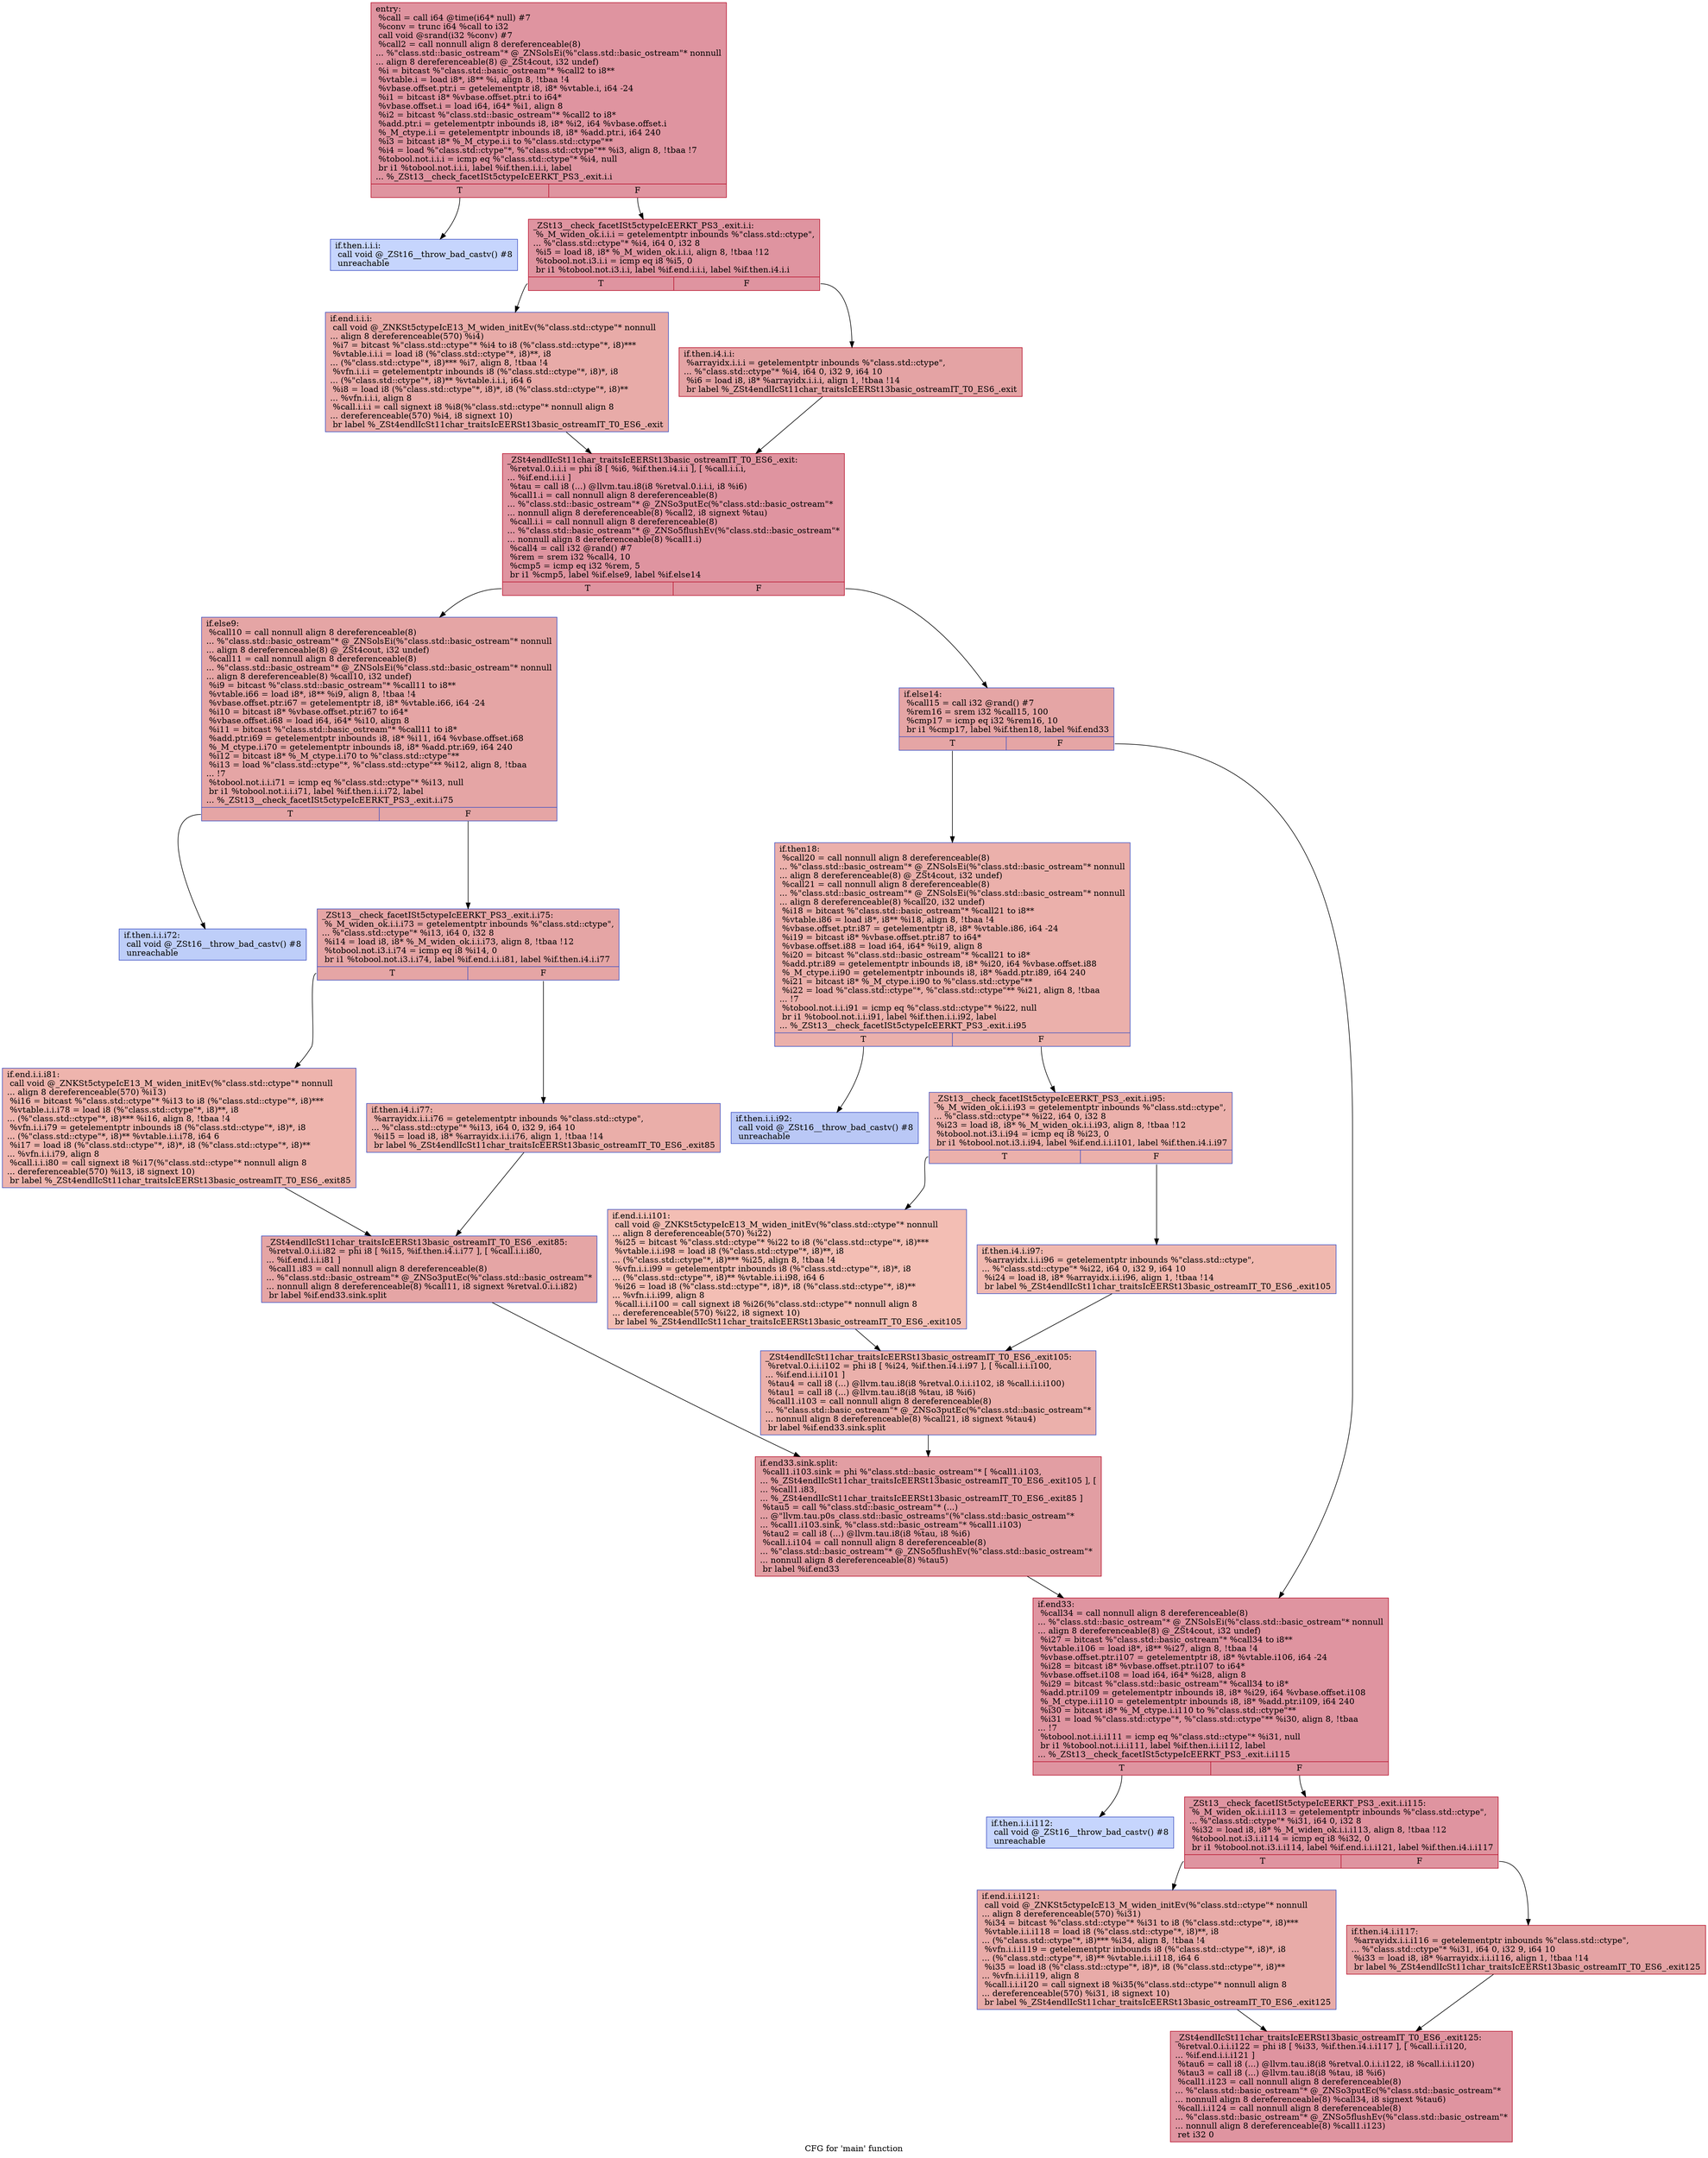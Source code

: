 digraph "CFG for 'main' function" {
	label="CFG for 'main' function";

	Node0x5602dc381060 [shape=record,color="#b70d28ff", style=filled, fillcolor="#b70d2870",label="{entry:\l  %call = call i64 @time(i64* null) #7\l  %conv = trunc i64 %call to i32\l  call void @srand(i32 %conv) #7\l  %call2 = call nonnull align 8 dereferenceable(8)\l... %\"class.std::basic_ostream\"* @_ZNSolsEi(%\"class.std::basic_ostream\"* nonnull\l... align 8 dereferenceable(8) @_ZSt4cout, i32 undef)\l  %i = bitcast %\"class.std::basic_ostream\"* %call2 to i8**\l  %vtable.i = load i8*, i8** %i, align 8, !tbaa !4\l  %vbase.offset.ptr.i = getelementptr i8, i8* %vtable.i, i64 -24\l  %i1 = bitcast i8* %vbase.offset.ptr.i to i64*\l  %vbase.offset.i = load i64, i64* %i1, align 8\l  %i2 = bitcast %\"class.std::basic_ostream\"* %call2 to i8*\l  %add.ptr.i = getelementptr inbounds i8, i8* %i2, i64 %vbase.offset.i\l  %_M_ctype.i.i = getelementptr inbounds i8, i8* %add.ptr.i, i64 240\l  %i3 = bitcast i8* %_M_ctype.i.i to %\"class.std::ctype\"**\l  %i4 = load %\"class.std::ctype\"*, %\"class.std::ctype\"** %i3, align 8, !tbaa !7\l  %tobool.not.i.i.i = icmp eq %\"class.std::ctype\"* %i4, null\l  br i1 %tobool.not.i.i.i, label %if.then.i.i.i, label\l... %_ZSt13__check_facetISt5ctypeIcEERKT_PS3_.exit.i.i\l|{<s0>T|<s1>F}}"];
	Node0x5602dc381060:s0 -> Node0x5602dc3832e0;
	Node0x5602dc381060:s1 -> Node0x5602dc3833d0;
	Node0x5602dc3832e0 [shape=record,color="#3d50c3ff", style=filled, fillcolor="#7ea1fa70",label="{if.then.i.i.i:                                    \l  call void @_ZSt16__throw_bad_castv() #8\l  unreachable\l}"];
	Node0x5602dc3833d0 [shape=record,color="#b70d28ff", style=filled, fillcolor="#b70d2870",label="{_ZSt13__check_facetISt5ctypeIcEERKT_PS3_.exit.i.i: \l  %_M_widen_ok.i.i.i = getelementptr inbounds %\"class.std::ctype\",\l... %\"class.std::ctype\"* %i4, i64 0, i32 8\l  %i5 = load i8, i8* %_M_widen_ok.i.i.i, align 8, !tbaa !12\l  %tobool.not.i3.i.i = icmp eq i8 %i5, 0\l  br i1 %tobool.not.i3.i.i, label %if.end.i.i.i, label %if.then.i4.i.i\l|{<s0>T|<s1>F}}"];
	Node0x5602dc3833d0:s0 -> Node0x5602dc383bd0;
	Node0x5602dc3833d0:s1 -> Node0x5602dc383c20;
	Node0x5602dc383c20 [shape=record,color="#b70d28ff", style=filled, fillcolor="#c32e3170",label="{if.then.i4.i.i:                                   \l  %arrayidx.i.i.i = getelementptr inbounds %\"class.std::ctype\",\l... %\"class.std::ctype\"* %i4, i64 0, i32 9, i64 10\l  %i6 = load i8, i8* %arrayidx.i.i.i, align 1, !tbaa !14\l  br label %_ZSt4endlIcSt11char_traitsIcEERSt13basic_ostreamIT_T0_ES6_.exit\l}"];
	Node0x5602dc383c20 -> Node0x5602dc383fb0;
	Node0x5602dc383bd0 [shape=record,color="#3d50c3ff", style=filled, fillcolor="#cc403a70",label="{if.end.i.i.i:                                     \l  call void @_ZNKSt5ctypeIcE13_M_widen_initEv(%\"class.std::ctype\"* nonnull\l... align 8 dereferenceable(570) %i4)\l  %i7 = bitcast %\"class.std::ctype\"* %i4 to i8 (%\"class.std::ctype\"*, i8)***\l  %vtable.i.i.i = load i8 (%\"class.std::ctype\"*, i8)**, i8\l... (%\"class.std::ctype\"*, i8)*** %i7, align 8, !tbaa !4\l  %vfn.i.i.i = getelementptr inbounds i8 (%\"class.std::ctype\"*, i8)*, i8\l... (%\"class.std::ctype\"*, i8)** %vtable.i.i.i, i64 6\l  %i8 = load i8 (%\"class.std::ctype\"*, i8)*, i8 (%\"class.std::ctype\"*, i8)**\l... %vfn.i.i.i, align 8\l  %call.i.i.i = call signext i8 %i8(%\"class.std::ctype\"* nonnull align 8\l... dereferenceable(570) %i4, i8 signext 10)\l  br label %_ZSt4endlIcSt11char_traitsIcEERSt13basic_ostreamIT_T0_ES6_.exit\l}"];
	Node0x5602dc383bd0 -> Node0x5602dc383fb0;
	Node0x5602dc383fb0 [shape=record,color="#b70d28ff", style=filled, fillcolor="#b70d2870",label="{_ZSt4endlIcSt11char_traitsIcEERSt13basic_ostreamIT_T0_ES6_.exit: \l  %retval.0.i.i.i = phi i8 [ %i6, %if.then.i4.i.i ], [ %call.i.i.i,\l... %if.end.i.i.i ]\l  %tau = call i8 (...) @llvm.tau.i8(i8 %retval.0.i.i.i, i8 %i6)\l  %call1.i = call nonnull align 8 dereferenceable(8)\l... %\"class.std::basic_ostream\"* @_ZNSo3putEc(%\"class.std::basic_ostream\"*\l... nonnull align 8 dereferenceable(8) %call2, i8 signext %tau)\l  %call.i.i = call nonnull align 8 dereferenceable(8)\l... %\"class.std::basic_ostream\"* @_ZNSo5flushEv(%\"class.std::basic_ostream\"*\l... nonnull align 8 dereferenceable(8) %call1.i)\l  %call4 = call i32 @rand() #7\l  %rem = srem i32 %call4, 10\l  %cmp5 = icmp eq i32 %rem, 5\l  br i1 %cmp5, label %if.else9, label %if.else14\l|{<s0>T|<s1>F}}"];
	Node0x5602dc383fb0:s0 -> Node0x5602dc385c80;
	Node0x5602dc383fb0:s1 -> Node0x5602dc385d60;
	Node0x5602dc385c80 [shape=record,color="#3d50c3ff", style=filled, fillcolor="#c5333470",label="{if.else9:                                         \l  %call10 = call nonnull align 8 dereferenceable(8)\l... %\"class.std::basic_ostream\"* @_ZNSolsEi(%\"class.std::basic_ostream\"* nonnull\l... align 8 dereferenceable(8) @_ZSt4cout, i32 undef)\l  %call11 = call nonnull align 8 dereferenceable(8)\l... %\"class.std::basic_ostream\"* @_ZNSolsEi(%\"class.std::basic_ostream\"* nonnull\l... align 8 dereferenceable(8) %call10, i32 undef)\l  %i9 = bitcast %\"class.std::basic_ostream\"* %call11 to i8**\l  %vtable.i66 = load i8*, i8** %i9, align 8, !tbaa !4\l  %vbase.offset.ptr.i67 = getelementptr i8, i8* %vtable.i66, i64 -24\l  %i10 = bitcast i8* %vbase.offset.ptr.i67 to i64*\l  %vbase.offset.i68 = load i64, i64* %i10, align 8\l  %i11 = bitcast %\"class.std::basic_ostream\"* %call11 to i8*\l  %add.ptr.i69 = getelementptr inbounds i8, i8* %i11, i64 %vbase.offset.i68\l  %_M_ctype.i.i70 = getelementptr inbounds i8, i8* %add.ptr.i69, i64 240\l  %i12 = bitcast i8* %_M_ctype.i.i70 to %\"class.std::ctype\"**\l  %i13 = load %\"class.std::ctype\"*, %\"class.std::ctype\"** %i12, align 8, !tbaa\l... !7\l  %tobool.not.i.i.i71 = icmp eq %\"class.std::ctype\"* %i13, null\l  br i1 %tobool.not.i.i.i71, label %if.then.i.i.i72, label\l... %_ZSt13__check_facetISt5ctypeIcEERKT_PS3_.exit.i.i75\l|{<s0>T|<s1>F}}"];
	Node0x5602dc385c80:s0 -> Node0x5602dc387d10;
	Node0x5602dc385c80:s1 -> Node0x5602dc387da0;
	Node0x5602dc387d10 [shape=record,color="#3d50c3ff", style=filled, fillcolor="#6c8ff170",label="{if.then.i.i.i72:                                  \l  call void @_ZSt16__throw_bad_castv() #8\l  unreachable\l}"];
	Node0x5602dc387da0 [shape=record,color="#3d50c3ff", style=filled, fillcolor="#c5333470",label="{_ZSt13__check_facetISt5ctypeIcEERKT_PS3_.exit.i.i75: \l  %_M_widen_ok.i.i.i73 = getelementptr inbounds %\"class.std::ctype\",\l... %\"class.std::ctype\"* %i13, i64 0, i32 8\l  %i14 = load i8, i8* %_M_widen_ok.i.i.i73, align 8, !tbaa !12\l  %tobool.not.i3.i.i74 = icmp eq i8 %i14, 0\l  br i1 %tobool.not.i3.i.i74, label %if.end.i.i.i81, label %if.then.i4.i.i77\l|{<s0>T|<s1>F}}"];
	Node0x5602dc387da0:s0 -> Node0x5602dc388990;
	Node0x5602dc387da0:s1 -> Node0x5602dc3889e0;
	Node0x5602dc3889e0 [shape=record,color="#3d50c3ff", style=filled, fillcolor="#d0473d70",label="{if.then.i4.i.i77:                                 \l  %arrayidx.i.i.i76 = getelementptr inbounds %\"class.std::ctype\",\l... %\"class.std::ctype\"* %i13, i64 0, i32 9, i64 10\l  %i15 = load i8, i8* %arrayidx.i.i.i76, align 1, !tbaa !14\l  br label %_ZSt4endlIcSt11char_traitsIcEERSt13basic_ostreamIT_T0_ES6_.exit85\l}"];
	Node0x5602dc3889e0 -> Node0x5602dc389290;
	Node0x5602dc388990 [shape=record,color="#3d50c3ff", style=filled, fillcolor="#d8564670",label="{if.end.i.i.i81:                                   \l  call void @_ZNKSt5ctypeIcE13_M_widen_initEv(%\"class.std::ctype\"* nonnull\l... align 8 dereferenceable(570) %i13)\l  %i16 = bitcast %\"class.std::ctype\"* %i13 to i8 (%\"class.std::ctype\"*, i8)***\l  %vtable.i.i.i78 = load i8 (%\"class.std::ctype\"*, i8)**, i8\l... (%\"class.std::ctype\"*, i8)*** %i16, align 8, !tbaa !4\l  %vfn.i.i.i79 = getelementptr inbounds i8 (%\"class.std::ctype\"*, i8)*, i8\l... (%\"class.std::ctype\"*, i8)** %vtable.i.i.i78, i64 6\l  %i17 = load i8 (%\"class.std::ctype\"*, i8)*, i8 (%\"class.std::ctype\"*, i8)**\l... %vfn.i.i.i79, align 8\l  %call.i.i.i80 = call signext i8 %i17(%\"class.std::ctype\"* nonnull align 8\l... dereferenceable(570) %i13, i8 signext 10)\l  br label %_ZSt4endlIcSt11char_traitsIcEERSt13basic_ostreamIT_T0_ES6_.exit85\l}"];
	Node0x5602dc388990 -> Node0x5602dc389290;
	Node0x5602dc389290 [shape=record,color="#3d50c3ff", style=filled, fillcolor="#c5333470",label="{_ZSt4endlIcSt11char_traitsIcEERSt13basic_ostreamIT_T0_ES6_.exit85: \l  %retval.0.i.i.i82 = phi i8 [ %i15, %if.then.i4.i.i77 ], [ %call.i.i.i80,\l... %if.end.i.i.i81 ]\l  %call1.i83 = call nonnull align 8 dereferenceable(8)\l... %\"class.std::basic_ostream\"* @_ZNSo3putEc(%\"class.std::basic_ostream\"*\l... nonnull align 8 dereferenceable(8) %call11, i8 signext %retval.0.i.i.i82)\l  br label %if.end33.sink.split\l}"];
	Node0x5602dc389290 -> Node0x5602dc389a80;
	Node0x5602dc385d60 [shape=record,color="#3d50c3ff", style=filled, fillcolor="#c5333470",label="{if.else14:                                        \l  %call15 = call i32 @rand() #7\l  %rem16 = srem i32 %call15, 100\l  %cmp17 = icmp eq i32 %rem16, 10\l  br i1 %cmp17, label %if.then18, label %if.end33\l|{<s0>T|<s1>F}}"];
	Node0x5602dc385d60:s0 -> Node0x5602dc389d70;
	Node0x5602dc385d60:s1 -> Node0x5602dc389dc0;
	Node0x5602dc389d70 [shape=record,color="#3d50c3ff", style=filled, fillcolor="#d24b4070",label="{if.then18:                                        \l  %call20 = call nonnull align 8 dereferenceable(8)\l... %\"class.std::basic_ostream\"* @_ZNSolsEi(%\"class.std::basic_ostream\"* nonnull\l... align 8 dereferenceable(8) @_ZSt4cout, i32 undef)\l  %call21 = call nonnull align 8 dereferenceable(8)\l... %\"class.std::basic_ostream\"* @_ZNSolsEi(%\"class.std::basic_ostream\"* nonnull\l... align 8 dereferenceable(8) %call20, i32 undef)\l  %i18 = bitcast %\"class.std::basic_ostream\"* %call21 to i8**\l  %vtable.i86 = load i8*, i8** %i18, align 8, !tbaa !4\l  %vbase.offset.ptr.i87 = getelementptr i8, i8* %vtable.i86, i64 -24\l  %i19 = bitcast i8* %vbase.offset.ptr.i87 to i64*\l  %vbase.offset.i88 = load i64, i64* %i19, align 8\l  %i20 = bitcast %\"class.std::basic_ostream\"* %call21 to i8*\l  %add.ptr.i89 = getelementptr inbounds i8, i8* %i20, i64 %vbase.offset.i88\l  %_M_ctype.i.i90 = getelementptr inbounds i8, i8* %add.ptr.i89, i64 240\l  %i21 = bitcast i8* %_M_ctype.i.i90 to %\"class.std::ctype\"**\l  %i22 = load %\"class.std::ctype\"*, %\"class.std::ctype\"** %i21, align 8, !tbaa\l... !7\l  %tobool.not.i.i.i91 = icmp eq %\"class.std::ctype\"* %i22, null\l  br i1 %tobool.not.i.i.i91, label %if.then.i.i.i92, label\l... %_ZSt13__check_facetISt5ctypeIcEERKT_PS3_.exit.i.i95\l|{<s0>T|<s1>F}}"];
	Node0x5602dc389d70:s0 -> Node0x5602dc386050;
	Node0x5602dc389d70:s1 -> Node0x5602dc3860a0;
	Node0x5602dc386050 [shape=record,color="#3d50c3ff", style=filled, fillcolor="#6282ea70",label="{if.then.i.i.i92:                                  \l  call void @_ZSt16__throw_bad_castv() #8\l  unreachable\l}"];
	Node0x5602dc3860a0 [shape=record,color="#3d50c3ff", style=filled, fillcolor="#d24b4070",label="{_ZSt13__check_facetISt5ctypeIcEERKT_PS3_.exit.i.i95: \l  %_M_widen_ok.i.i.i93 = getelementptr inbounds %\"class.std::ctype\",\l... %\"class.std::ctype\"* %i22, i64 0, i32 8\l  %i23 = load i8, i8* %_M_widen_ok.i.i.i93, align 8, !tbaa !12\l  %tobool.not.i3.i.i94 = icmp eq i8 %i23, 0\l  br i1 %tobool.not.i3.i.i94, label %if.end.i.i.i101, label %if.then.i4.i.i97\l|{<s0>T|<s1>F}}"];
	Node0x5602dc3860a0:s0 -> Node0x5602dc386600;
	Node0x5602dc3860a0:s1 -> Node0x5602dc386650;
	Node0x5602dc386650 [shape=record,color="#3d50c3ff", style=filled, fillcolor="#dc5d4a70",label="{if.then.i4.i.i97:                                 \l  %arrayidx.i.i.i96 = getelementptr inbounds %\"class.std::ctype\",\l... %\"class.std::ctype\"* %i22, i64 0, i32 9, i64 10\l  %i24 = load i8, i8* %arrayidx.i.i.i96, align 1, !tbaa !14\l  br label %_ZSt4endlIcSt11char_traitsIcEERSt13basic_ostreamIT_T0_ES6_.exit105\l}"];
	Node0x5602dc386650 -> Node0x5602dc386ef0;
	Node0x5602dc386600 [shape=record,color="#3d50c3ff", style=filled, fillcolor="#e36c5570",label="{if.end.i.i.i101:                                  \l  call void @_ZNKSt5ctypeIcE13_M_widen_initEv(%\"class.std::ctype\"* nonnull\l... align 8 dereferenceable(570) %i22)\l  %i25 = bitcast %\"class.std::ctype\"* %i22 to i8 (%\"class.std::ctype\"*, i8)***\l  %vtable.i.i.i98 = load i8 (%\"class.std::ctype\"*, i8)**, i8\l... (%\"class.std::ctype\"*, i8)*** %i25, align 8, !tbaa !4\l  %vfn.i.i.i99 = getelementptr inbounds i8 (%\"class.std::ctype\"*, i8)*, i8\l... (%\"class.std::ctype\"*, i8)** %vtable.i.i.i98, i64 6\l  %i26 = load i8 (%\"class.std::ctype\"*, i8)*, i8 (%\"class.std::ctype\"*, i8)**\l... %vfn.i.i.i99, align 8\l  %call.i.i.i100 = call signext i8 %i26(%\"class.std::ctype\"* nonnull align 8\l... dereferenceable(570) %i22, i8 signext 10)\l  br label %_ZSt4endlIcSt11char_traitsIcEERSt13basic_ostreamIT_T0_ES6_.exit105\l}"];
	Node0x5602dc386600 -> Node0x5602dc386ef0;
	Node0x5602dc386ef0 [shape=record,color="#3d50c3ff", style=filled, fillcolor="#d24b4070",label="{_ZSt4endlIcSt11char_traitsIcEERSt13basic_ostreamIT_T0_ES6_.exit105: \l  %retval.0.i.i.i102 = phi i8 [ %i24, %if.then.i4.i.i97 ], [ %call.i.i.i100,\l... %if.end.i.i.i101 ]\l  %tau4 = call i8 (...) @llvm.tau.i8(i8 %retval.0.i.i.i102, i8 %call.i.i.i100)\l  %tau1 = call i8 (...) @llvm.tau.i8(i8 %tau, i8 %i6)\l  %call1.i103 = call nonnull align 8 dereferenceable(8)\l... %\"class.std::basic_ostream\"* @_ZNSo3putEc(%\"class.std::basic_ostream\"*\l... nonnull align 8 dereferenceable(8) %call21, i8 signext %tau4)\l  br label %if.end33.sink.split\l}"];
	Node0x5602dc386ef0 -> Node0x5602dc389a80;
	Node0x5602dc389a80 [shape=record,color="#b70d28ff", style=filled, fillcolor="#be242e70",label="{if.end33.sink.split:                              \l  %call1.i103.sink = phi %\"class.std::basic_ostream\"* [ %call1.i103,\l... %_ZSt4endlIcSt11char_traitsIcEERSt13basic_ostreamIT_T0_ES6_.exit105 ], [\l... %call1.i83,\l... %_ZSt4endlIcSt11char_traitsIcEERSt13basic_ostreamIT_T0_ES6_.exit85 ]\l  %tau5 = call %\"class.std::basic_ostream\"* (...)\l... @\"llvm.tau.p0s_class.std::basic_ostreams\"(%\"class.std::basic_ostream\"*\l... %call1.i103.sink, %\"class.std::basic_ostream\"* %call1.i103)\l  %tau2 = call i8 (...) @llvm.tau.i8(i8 %tau, i8 %i6)\l  %call.i.i104 = call nonnull align 8 dereferenceable(8)\l... %\"class.std::basic_ostream\"* @_ZNSo5flushEv(%\"class.std::basic_ostream\"*\l... nonnull align 8 dereferenceable(8) %tau5)\l  br label %if.end33\l}"];
	Node0x5602dc389a80 -> Node0x5602dc389dc0;
	Node0x5602dc389dc0 [shape=record,color="#b70d28ff", style=filled, fillcolor="#b70d2870",label="{if.end33:                                         \l  %call34 = call nonnull align 8 dereferenceable(8)\l... %\"class.std::basic_ostream\"* @_ZNSolsEi(%\"class.std::basic_ostream\"* nonnull\l... align 8 dereferenceable(8) @_ZSt4cout, i32 undef)\l  %i27 = bitcast %\"class.std::basic_ostream\"* %call34 to i8**\l  %vtable.i106 = load i8*, i8** %i27, align 8, !tbaa !4\l  %vbase.offset.ptr.i107 = getelementptr i8, i8* %vtable.i106, i64 -24\l  %i28 = bitcast i8* %vbase.offset.ptr.i107 to i64*\l  %vbase.offset.i108 = load i64, i64* %i28, align 8\l  %i29 = bitcast %\"class.std::basic_ostream\"* %call34 to i8*\l  %add.ptr.i109 = getelementptr inbounds i8, i8* %i29, i64 %vbase.offset.i108\l  %_M_ctype.i.i110 = getelementptr inbounds i8, i8* %add.ptr.i109, i64 240\l  %i30 = bitcast i8* %_M_ctype.i.i110 to %\"class.std::ctype\"**\l  %i31 = load %\"class.std::ctype\"*, %\"class.std::ctype\"** %i30, align 8, !tbaa\l... !7\l  %tobool.not.i.i.i111 = icmp eq %\"class.std::ctype\"* %i31, null\l  br i1 %tobool.not.i.i.i111, label %if.then.i.i.i112, label\l... %_ZSt13__check_facetISt5ctypeIcEERKT_PS3_.exit.i.i115\l|{<s0>T|<s1>F}}"];
	Node0x5602dc389dc0:s0 -> Node0x5602dc38d870;
	Node0x5602dc389dc0:s1 -> Node0x5602dc38d8e0;
	Node0x5602dc38d870 [shape=record,color="#3d50c3ff", style=filled, fillcolor="#7ea1fa70",label="{if.then.i.i.i112:                                 \l  call void @_ZSt16__throw_bad_castv() #8\l  unreachable\l}"];
	Node0x5602dc38d8e0 [shape=record,color="#b70d28ff", style=filled, fillcolor="#b70d2870",label="{_ZSt13__check_facetISt5ctypeIcEERKT_PS3_.exit.i.i115: \l  %_M_widen_ok.i.i.i113 = getelementptr inbounds %\"class.std::ctype\",\l... %\"class.std::ctype\"* %i31, i64 0, i32 8\l  %i32 = load i8, i8* %_M_widen_ok.i.i.i113, align 8, !tbaa !12\l  %tobool.not.i3.i.i114 = icmp eq i8 %i32, 0\l  br i1 %tobool.not.i3.i.i114, label %if.end.i.i.i121, label %if.then.i4.i.i117\l|{<s0>T|<s1>F}}"];
	Node0x5602dc38d8e0:s0 -> Node0x5602dc38de20;
	Node0x5602dc38d8e0:s1 -> Node0x5602dc38de70;
	Node0x5602dc38de70 [shape=record,color="#b70d28ff", style=filled, fillcolor="#c32e3170",label="{if.then.i4.i.i117:                                \l  %arrayidx.i.i.i116 = getelementptr inbounds %\"class.std::ctype\",\l... %\"class.std::ctype\"* %i31, i64 0, i32 9, i64 10\l  %i33 = load i8, i8* %arrayidx.i.i.i116, align 1, !tbaa !14\l  br label %_ZSt4endlIcSt11char_traitsIcEERSt13basic_ostreamIT_T0_ES6_.exit125\l}"];
	Node0x5602dc38de70 -> Node0x5602dc38e110;
	Node0x5602dc38de20 [shape=record,color="#3d50c3ff", style=filled, fillcolor="#cc403a70",label="{if.end.i.i.i121:                                  \l  call void @_ZNKSt5ctypeIcE13_M_widen_initEv(%\"class.std::ctype\"* nonnull\l... align 8 dereferenceable(570) %i31)\l  %i34 = bitcast %\"class.std::ctype\"* %i31 to i8 (%\"class.std::ctype\"*, i8)***\l  %vtable.i.i.i118 = load i8 (%\"class.std::ctype\"*, i8)**, i8\l... (%\"class.std::ctype\"*, i8)*** %i34, align 8, !tbaa !4\l  %vfn.i.i.i119 = getelementptr inbounds i8 (%\"class.std::ctype\"*, i8)*, i8\l... (%\"class.std::ctype\"*, i8)** %vtable.i.i.i118, i64 6\l  %i35 = load i8 (%\"class.std::ctype\"*, i8)*, i8 (%\"class.std::ctype\"*, i8)**\l... %vfn.i.i.i119, align 8\l  %call.i.i.i120 = call signext i8 %i35(%\"class.std::ctype\"* nonnull align 8\l... dereferenceable(570) %i31, i8 signext 10)\l  br label %_ZSt4endlIcSt11char_traitsIcEERSt13basic_ostreamIT_T0_ES6_.exit125\l}"];
	Node0x5602dc38de20 -> Node0x5602dc38e110;
	Node0x5602dc38e110 [shape=record,color="#b70d28ff", style=filled, fillcolor="#b70d2870",label="{_ZSt4endlIcSt11char_traitsIcEERSt13basic_ostreamIT_T0_ES6_.exit125: \l  %retval.0.i.i.i122 = phi i8 [ %i33, %if.then.i4.i.i117 ], [ %call.i.i.i120,\l... %if.end.i.i.i121 ]\l  %tau6 = call i8 (...) @llvm.tau.i8(i8 %retval.0.i.i.i122, i8 %call.i.i.i120)\l  %tau3 = call i8 (...) @llvm.tau.i8(i8 %tau, i8 %i6)\l  %call1.i123 = call nonnull align 8 dereferenceable(8)\l... %\"class.std::basic_ostream\"* @_ZNSo3putEc(%\"class.std::basic_ostream\"*\l... nonnull align 8 dereferenceable(8) %call34, i8 signext %tau6)\l  %call.i.i124 = call nonnull align 8 dereferenceable(8)\l... %\"class.std::basic_ostream\"* @_ZNSo5flushEv(%\"class.std::basic_ostream\"*\l... nonnull align 8 dereferenceable(8) %call1.i123)\l  ret i32 0\l}"];
}
